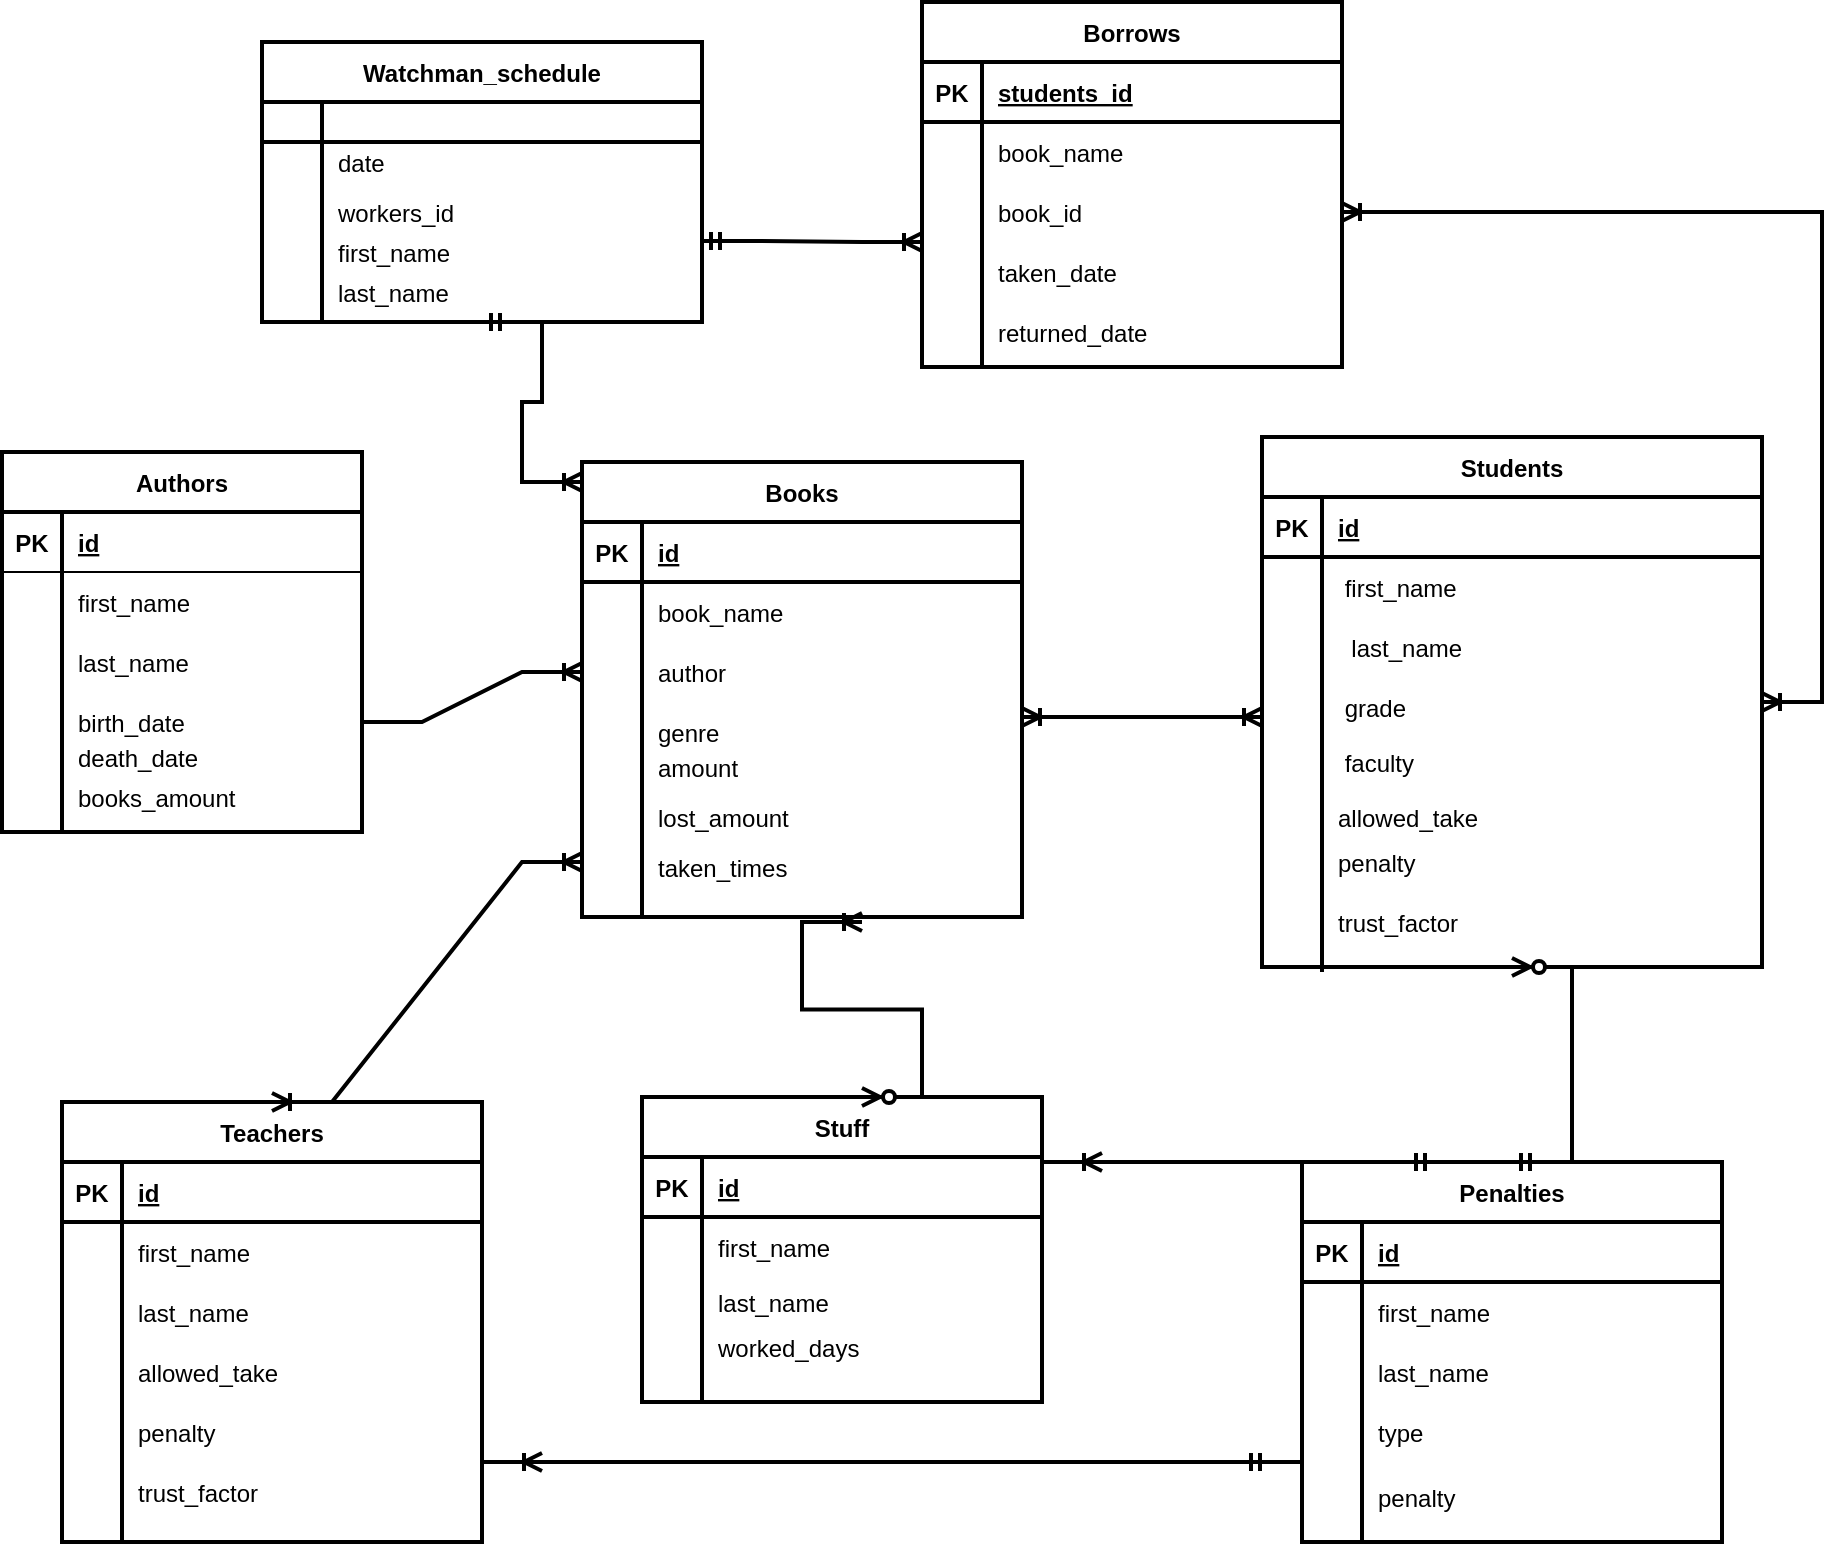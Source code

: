 <mxfile version="16.0.3" type="device"><diagram id="hEeaBkp4z5VmJzM6uXSj" name="Page-1"><mxGraphModel dx="1382" dy="658" grid="1" gridSize="10" guides="1" tooltips="1" connect="1" arrows="1" fold="1" page="1" pageScale="1" pageWidth="1920" pageHeight="1200" background="none" math="0" shadow="0"><root><mxCell id="0"/><mxCell id="1" parent="0"/><mxCell id="mgxB7uXAOUfb5MDVC44M-40" value="Authors" style="shape=table;startSize=30;container=1;collapsible=1;childLayout=tableLayout;fixedRows=1;rowLines=0;fontStyle=1;align=center;resizeLast=1;strokeWidth=2;" vertex="1" parent="1"><mxGeometry x="70" y="325" width="180" height="190" as="geometry"/></mxCell><mxCell id="mgxB7uXAOUfb5MDVC44M-41" value="" style="shape=partialRectangle;collapsible=0;dropTarget=0;pointerEvents=0;fillColor=none;top=0;left=0;bottom=1;right=0;points=[[0,0.5],[1,0.5]];portConstraint=eastwest;" vertex="1" parent="mgxB7uXAOUfb5MDVC44M-40"><mxGeometry y="30" width="180" height="30" as="geometry"/></mxCell><mxCell id="mgxB7uXAOUfb5MDVC44M-42" value="PK" style="shape=partialRectangle;connectable=0;fillColor=none;top=0;left=0;bottom=0;right=0;fontStyle=1;overflow=hidden;" vertex="1" parent="mgxB7uXAOUfb5MDVC44M-41"><mxGeometry width="30" height="30" as="geometry"><mxRectangle width="30" height="30" as="alternateBounds"/></mxGeometry></mxCell><mxCell id="mgxB7uXAOUfb5MDVC44M-43" value="id" style="shape=partialRectangle;connectable=0;fillColor=none;top=0;left=0;bottom=0;right=0;align=left;spacingLeft=6;fontStyle=5;overflow=hidden;" vertex="1" parent="mgxB7uXAOUfb5MDVC44M-41"><mxGeometry x="30" width="150" height="30" as="geometry"><mxRectangle width="150" height="30" as="alternateBounds"/></mxGeometry></mxCell><mxCell id="mgxB7uXAOUfb5MDVC44M-44" value="" style="shape=partialRectangle;collapsible=0;dropTarget=0;pointerEvents=0;fillColor=none;top=0;left=0;bottom=0;right=0;points=[[0,0.5],[1,0.5]];portConstraint=eastwest;" vertex="1" parent="mgxB7uXAOUfb5MDVC44M-40"><mxGeometry y="60" width="180" height="30" as="geometry"/></mxCell><mxCell id="mgxB7uXAOUfb5MDVC44M-45" value="" style="shape=partialRectangle;connectable=0;fillColor=none;top=0;left=0;bottom=0;right=0;editable=1;overflow=hidden;" vertex="1" parent="mgxB7uXAOUfb5MDVC44M-44"><mxGeometry width="30" height="30" as="geometry"><mxRectangle width="30" height="30" as="alternateBounds"/></mxGeometry></mxCell><mxCell id="mgxB7uXAOUfb5MDVC44M-46" value="first_name" style="shape=partialRectangle;connectable=0;fillColor=none;top=0;left=0;bottom=0;right=0;align=left;spacingLeft=6;overflow=hidden;" vertex="1" parent="mgxB7uXAOUfb5MDVC44M-44"><mxGeometry x="30" width="150" height="30" as="geometry"><mxRectangle width="150" height="30" as="alternateBounds"/></mxGeometry></mxCell><mxCell id="mgxB7uXAOUfb5MDVC44M-47" value="" style="shape=partialRectangle;collapsible=0;dropTarget=0;pointerEvents=0;fillColor=none;top=0;left=0;bottom=0;right=0;points=[[0,0.5],[1,0.5]];portConstraint=eastwest;" vertex="1" parent="mgxB7uXAOUfb5MDVC44M-40"><mxGeometry y="90" width="180" height="30" as="geometry"/></mxCell><mxCell id="mgxB7uXAOUfb5MDVC44M-48" value="" style="shape=partialRectangle;connectable=0;fillColor=none;top=0;left=0;bottom=0;right=0;editable=1;overflow=hidden;" vertex="1" parent="mgxB7uXAOUfb5MDVC44M-47"><mxGeometry width="30" height="30" as="geometry"><mxRectangle width="30" height="30" as="alternateBounds"/></mxGeometry></mxCell><mxCell id="mgxB7uXAOUfb5MDVC44M-49" value="last_name" style="shape=partialRectangle;connectable=0;fillColor=none;top=0;left=0;bottom=0;right=0;align=left;spacingLeft=6;overflow=hidden;" vertex="1" parent="mgxB7uXAOUfb5MDVC44M-47"><mxGeometry x="30" width="150" height="30" as="geometry"><mxRectangle width="150" height="30" as="alternateBounds"/></mxGeometry></mxCell><mxCell id="mgxB7uXAOUfb5MDVC44M-50" value="" style="shape=partialRectangle;collapsible=0;dropTarget=0;pointerEvents=0;fillColor=none;top=0;left=0;bottom=0;right=0;points=[[0,0.5],[1,0.5]];portConstraint=eastwest;" vertex="1" parent="mgxB7uXAOUfb5MDVC44M-40"><mxGeometry y="120" width="180" height="30" as="geometry"/></mxCell><mxCell id="mgxB7uXAOUfb5MDVC44M-51" value="" style="shape=partialRectangle;connectable=0;fillColor=none;top=0;left=0;bottom=0;right=0;editable=1;overflow=hidden;" vertex="1" parent="mgxB7uXAOUfb5MDVC44M-50"><mxGeometry width="30" height="30" as="geometry"><mxRectangle width="30" height="30" as="alternateBounds"/></mxGeometry></mxCell><mxCell id="mgxB7uXAOUfb5MDVC44M-52" value="birth_date" style="shape=partialRectangle;connectable=0;fillColor=none;top=0;left=0;bottom=0;right=0;align=left;spacingLeft=6;overflow=hidden;" vertex="1" parent="mgxB7uXAOUfb5MDVC44M-50"><mxGeometry x="30" width="150" height="30" as="geometry"><mxRectangle width="150" height="30" as="alternateBounds"/></mxGeometry></mxCell><mxCell id="mgxB7uXAOUfb5MDVC44M-53" value="" style="shape=partialRectangle;collapsible=0;dropTarget=0;pointerEvents=0;fillColor=none;top=0;left=0;bottom=0;right=0;points=[[0,0.5],[1,0.5]];portConstraint=eastwest;" vertex="1" parent="1"><mxGeometry x="70" y="462.5" width="180" height="30" as="geometry"/></mxCell><mxCell id="mgxB7uXAOUfb5MDVC44M-54" value="" style="shape=partialRectangle;connectable=0;fillColor=none;top=0;left=0;bottom=0;right=0;editable=1;overflow=hidden;" vertex="1" parent="mgxB7uXAOUfb5MDVC44M-53"><mxGeometry width="30" height="30" as="geometry"><mxRectangle width="30" height="30" as="alternateBounds"/></mxGeometry></mxCell><mxCell id="mgxB7uXAOUfb5MDVC44M-55" value="death_date" style="shape=partialRectangle;connectable=0;fillColor=none;top=0;left=0;bottom=0;right=0;align=left;spacingLeft=6;overflow=hidden;" vertex="1" parent="mgxB7uXAOUfb5MDVC44M-53"><mxGeometry x="30" width="150" height="30" as="geometry"><mxRectangle width="150" height="30" as="alternateBounds"/></mxGeometry></mxCell><mxCell id="mgxB7uXAOUfb5MDVC44M-56" value="" style="shape=partialRectangle;collapsible=0;dropTarget=0;pointerEvents=0;fillColor=none;top=0;left=0;bottom=0;right=0;points=[[0,0.5],[1,0.5]];portConstraint=eastwest;" vertex="1" parent="1"><mxGeometry x="70" y="482.5" width="180" height="30" as="geometry"/></mxCell><mxCell id="mgxB7uXAOUfb5MDVC44M-57" value="" style="shape=partialRectangle;connectable=0;fillColor=none;top=0;left=0;bottom=0;right=0;editable=1;overflow=hidden;" vertex="1" parent="mgxB7uXAOUfb5MDVC44M-56"><mxGeometry width="30" height="30" as="geometry"><mxRectangle width="30" height="30" as="alternateBounds"/></mxGeometry></mxCell><mxCell id="mgxB7uXAOUfb5MDVC44M-58" value="books_amount" style="shape=partialRectangle;connectable=0;fillColor=none;top=0;left=0;bottom=0;right=0;align=left;spacingLeft=6;overflow=hidden;" vertex="1" parent="mgxB7uXAOUfb5MDVC44M-56"><mxGeometry x="30" width="150" height="30" as="geometry"><mxRectangle width="150" height="30" as="alternateBounds"/></mxGeometry></mxCell><mxCell id="mgxB7uXAOUfb5MDVC44M-63" value="Books" style="shape=table;startSize=30;container=1;collapsible=1;childLayout=tableLayout;fixedRows=1;rowLines=0;fontStyle=1;align=center;resizeLast=1;strokeWidth=2;" vertex="1" parent="1"><mxGeometry x="360" y="330" width="220" height="227.5" as="geometry"/></mxCell><mxCell id="mgxB7uXAOUfb5MDVC44M-64" value="" style="shape=partialRectangle;collapsible=0;dropTarget=0;pointerEvents=0;fillColor=none;top=0;left=0;bottom=1;right=0;points=[[0,0.5],[1,0.5]];portConstraint=eastwest;strokeWidth=2;" vertex="1" parent="mgxB7uXAOUfb5MDVC44M-63"><mxGeometry y="30" width="220" height="30" as="geometry"/></mxCell><mxCell id="mgxB7uXAOUfb5MDVC44M-65" value="PK" style="shape=partialRectangle;connectable=0;fillColor=none;top=0;left=0;bottom=0;right=0;fontStyle=1;overflow=hidden;strokeWidth=2;" vertex="1" parent="mgxB7uXAOUfb5MDVC44M-64"><mxGeometry width="30" height="30" as="geometry"><mxRectangle width="30" height="30" as="alternateBounds"/></mxGeometry></mxCell><mxCell id="mgxB7uXAOUfb5MDVC44M-66" value="id" style="shape=partialRectangle;connectable=0;fillColor=none;top=0;left=0;bottom=0;right=0;align=left;spacingLeft=6;fontStyle=5;overflow=hidden;strokeWidth=2;" vertex="1" parent="mgxB7uXAOUfb5MDVC44M-64"><mxGeometry x="30" width="190" height="30" as="geometry"><mxRectangle width="190" height="30" as="alternateBounds"/></mxGeometry></mxCell><mxCell id="mgxB7uXAOUfb5MDVC44M-67" value="" style="shape=partialRectangle;collapsible=0;dropTarget=0;pointerEvents=0;fillColor=none;top=0;left=0;bottom=0;right=0;points=[[0,0.5],[1,0.5]];portConstraint=eastwest;strokeWidth=2;" vertex="1" parent="mgxB7uXAOUfb5MDVC44M-63"><mxGeometry y="60" width="220" height="30" as="geometry"/></mxCell><mxCell id="mgxB7uXAOUfb5MDVC44M-68" value="" style="shape=partialRectangle;connectable=0;fillColor=none;top=0;left=0;bottom=0;right=0;editable=1;overflow=hidden;strokeWidth=2;" vertex="1" parent="mgxB7uXAOUfb5MDVC44M-67"><mxGeometry width="30" height="30" as="geometry"><mxRectangle width="30" height="30" as="alternateBounds"/></mxGeometry></mxCell><mxCell id="mgxB7uXAOUfb5MDVC44M-69" value="book_name" style="shape=partialRectangle;connectable=0;fillColor=none;top=0;left=0;bottom=0;right=0;align=left;spacingLeft=6;overflow=hidden;strokeWidth=2;" vertex="1" parent="mgxB7uXAOUfb5MDVC44M-67"><mxGeometry x="30" width="190" height="30" as="geometry"><mxRectangle width="190" height="30" as="alternateBounds"/></mxGeometry></mxCell><mxCell id="mgxB7uXAOUfb5MDVC44M-70" value="" style="shape=partialRectangle;collapsible=0;dropTarget=0;pointerEvents=0;fillColor=none;top=0;left=0;bottom=0;right=0;points=[[0,0.5],[1,0.5]];portConstraint=eastwest;strokeWidth=2;" vertex="1" parent="mgxB7uXAOUfb5MDVC44M-63"><mxGeometry y="90" width="220" height="30" as="geometry"/></mxCell><mxCell id="mgxB7uXAOUfb5MDVC44M-71" value="" style="shape=partialRectangle;connectable=0;fillColor=none;top=0;left=0;bottom=0;right=0;editable=1;overflow=hidden;strokeWidth=2;" vertex="1" parent="mgxB7uXAOUfb5MDVC44M-70"><mxGeometry width="30" height="30" as="geometry"><mxRectangle width="30" height="30" as="alternateBounds"/></mxGeometry></mxCell><mxCell id="mgxB7uXAOUfb5MDVC44M-72" value="author" style="shape=partialRectangle;connectable=0;fillColor=none;top=0;left=0;bottom=0;right=0;align=left;spacingLeft=6;overflow=hidden;strokeWidth=2;" vertex="1" parent="mgxB7uXAOUfb5MDVC44M-70"><mxGeometry x="30" width="190" height="30" as="geometry"><mxRectangle width="190" height="30" as="alternateBounds"/></mxGeometry></mxCell><mxCell id="mgxB7uXAOUfb5MDVC44M-73" value="" style="shape=partialRectangle;collapsible=0;dropTarget=0;pointerEvents=0;fillColor=none;top=0;left=0;bottom=0;right=0;points=[[0,0.5],[1,0.5]];portConstraint=eastwest;strokeWidth=2;" vertex="1" parent="mgxB7uXAOUfb5MDVC44M-63"><mxGeometry y="120" width="220" height="30" as="geometry"/></mxCell><mxCell id="mgxB7uXAOUfb5MDVC44M-74" value="" style="shape=partialRectangle;connectable=0;fillColor=none;top=0;left=0;bottom=0;right=0;editable=1;overflow=hidden;strokeWidth=2;" vertex="1" parent="mgxB7uXAOUfb5MDVC44M-73"><mxGeometry width="30" height="30" as="geometry"><mxRectangle width="30" height="30" as="alternateBounds"/></mxGeometry></mxCell><mxCell id="mgxB7uXAOUfb5MDVC44M-75" value="genre" style="shape=partialRectangle;connectable=0;fillColor=none;top=0;left=0;bottom=0;right=0;align=left;spacingLeft=6;overflow=hidden;strokeWidth=2;" vertex="1" parent="mgxB7uXAOUfb5MDVC44M-73"><mxGeometry x="30" width="190" height="30" as="geometry"><mxRectangle width="190" height="30" as="alternateBounds"/></mxGeometry></mxCell><mxCell id="mgxB7uXAOUfb5MDVC44M-76" value="Penalties" style="shape=table;startSize=30;container=1;collapsible=1;childLayout=tableLayout;fixedRows=1;rowLines=0;fontStyle=1;align=center;resizeLast=1;strokeWidth=2;" vertex="1" parent="1"><mxGeometry x="720" y="680" width="210" height="190" as="geometry"/></mxCell><mxCell id="mgxB7uXAOUfb5MDVC44M-77" value="" style="shape=partialRectangle;collapsible=0;dropTarget=0;pointerEvents=0;fillColor=none;top=0;left=0;bottom=1;right=0;points=[[0,0.5],[1,0.5]];portConstraint=eastwest;strokeWidth=2;" vertex="1" parent="mgxB7uXAOUfb5MDVC44M-76"><mxGeometry y="30" width="210" height="30" as="geometry"/></mxCell><mxCell id="mgxB7uXAOUfb5MDVC44M-78" value="PK" style="shape=partialRectangle;connectable=0;fillColor=none;top=0;left=0;bottom=0;right=0;fontStyle=1;overflow=hidden;strokeWidth=2;" vertex="1" parent="mgxB7uXAOUfb5MDVC44M-77"><mxGeometry width="30" height="30" as="geometry"><mxRectangle width="30" height="30" as="alternateBounds"/></mxGeometry></mxCell><mxCell id="mgxB7uXAOUfb5MDVC44M-79" value="id" style="shape=partialRectangle;connectable=0;fillColor=none;top=0;left=0;bottom=0;right=0;align=left;spacingLeft=6;fontStyle=5;overflow=hidden;strokeWidth=2;" vertex="1" parent="mgxB7uXAOUfb5MDVC44M-77"><mxGeometry x="30" width="180" height="30" as="geometry"><mxRectangle width="180" height="30" as="alternateBounds"/></mxGeometry></mxCell><mxCell id="mgxB7uXAOUfb5MDVC44M-80" value="" style="shape=partialRectangle;collapsible=0;dropTarget=0;pointerEvents=0;fillColor=none;top=0;left=0;bottom=0;right=0;points=[[0,0.5],[1,0.5]];portConstraint=eastwest;strokeWidth=2;" vertex="1" parent="mgxB7uXAOUfb5MDVC44M-76"><mxGeometry y="60" width="210" height="30" as="geometry"/></mxCell><mxCell id="mgxB7uXAOUfb5MDVC44M-81" value="" style="shape=partialRectangle;connectable=0;fillColor=none;top=0;left=0;bottom=0;right=0;editable=1;overflow=hidden;strokeWidth=2;" vertex="1" parent="mgxB7uXAOUfb5MDVC44M-80"><mxGeometry width="30" height="30" as="geometry"><mxRectangle width="30" height="30" as="alternateBounds"/></mxGeometry></mxCell><mxCell id="mgxB7uXAOUfb5MDVC44M-82" value="first_name" style="shape=partialRectangle;connectable=0;fillColor=none;top=0;left=0;bottom=0;right=0;align=left;spacingLeft=6;overflow=hidden;strokeWidth=2;" vertex="1" parent="mgxB7uXAOUfb5MDVC44M-80"><mxGeometry x="30" width="180" height="30" as="geometry"><mxRectangle width="180" height="30" as="alternateBounds"/></mxGeometry></mxCell><mxCell id="mgxB7uXAOUfb5MDVC44M-83" value="" style="shape=partialRectangle;collapsible=0;dropTarget=0;pointerEvents=0;fillColor=none;top=0;left=0;bottom=0;right=0;points=[[0,0.5],[1,0.5]];portConstraint=eastwest;strokeWidth=2;" vertex="1" parent="mgxB7uXAOUfb5MDVC44M-76"><mxGeometry y="90" width="210" height="30" as="geometry"/></mxCell><mxCell id="mgxB7uXAOUfb5MDVC44M-84" value="" style="shape=partialRectangle;connectable=0;fillColor=none;top=0;left=0;bottom=0;right=0;editable=1;overflow=hidden;strokeWidth=2;" vertex="1" parent="mgxB7uXAOUfb5MDVC44M-83"><mxGeometry width="30" height="30" as="geometry"><mxRectangle width="30" height="30" as="alternateBounds"/></mxGeometry></mxCell><mxCell id="mgxB7uXAOUfb5MDVC44M-85" value="last_name" style="shape=partialRectangle;connectable=0;fillColor=none;top=0;left=0;bottom=0;right=0;align=left;spacingLeft=6;overflow=hidden;strokeWidth=2;" vertex="1" parent="mgxB7uXAOUfb5MDVC44M-83"><mxGeometry x="30" width="180" height="30" as="geometry"><mxRectangle width="180" height="30" as="alternateBounds"/></mxGeometry></mxCell><mxCell id="mgxB7uXAOUfb5MDVC44M-86" value="" style="shape=partialRectangle;collapsible=0;dropTarget=0;pointerEvents=0;fillColor=none;top=0;left=0;bottom=0;right=0;points=[[0,0.5],[1,0.5]];portConstraint=eastwest;strokeWidth=2;" vertex="1" parent="mgxB7uXAOUfb5MDVC44M-76"><mxGeometry y="120" width="210" height="30" as="geometry"/></mxCell><mxCell id="mgxB7uXAOUfb5MDVC44M-87" value="" style="shape=partialRectangle;connectable=0;fillColor=none;top=0;left=0;bottom=0;right=0;editable=1;overflow=hidden;strokeWidth=2;" vertex="1" parent="mgxB7uXAOUfb5MDVC44M-86"><mxGeometry width="30" height="30" as="geometry"><mxRectangle width="30" height="30" as="alternateBounds"/></mxGeometry></mxCell><mxCell id="mgxB7uXAOUfb5MDVC44M-88" value="type" style="shape=partialRectangle;connectable=0;fillColor=none;top=0;left=0;bottom=0;right=0;align=left;spacingLeft=6;overflow=hidden;strokeWidth=2;" vertex="1" parent="mgxB7uXAOUfb5MDVC44M-86"><mxGeometry x="30" width="180" height="30" as="geometry"><mxRectangle width="180" height="30" as="alternateBounds"/></mxGeometry></mxCell><mxCell id="mgxB7uXAOUfb5MDVC44M-89" value="Students" style="shape=table;startSize=30;container=1;collapsible=1;childLayout=tableLayout;fixedRows=1;rowLines=0;fontStyle=1;align=center;resizeLast=1;strokeWidth=2;" vertex="1" parent="1"><mxGeometry x="700" y="317.5" width="250" height="265" as="geometry"/></mxCell><mxCell id="mgxB7uXAOUfb5MDVC44M-90" value="" style="shape=partialRectangle;collapsible=0;dropTarget=0;pointerEvents=0;fillColor=none;top=0;left=0;bottom=1;right=0;points=[[0,0.5],[1,0.5]];portConstraint=eastwest;strokeWidth=2;" vertex="1" parent="mgxB7uXAOUfb5MDVC44M-89"><mxGeometry y="30" width="250" height="30" as="geometry"/></mxCell><mxCell id="mgxB7uXAOUfb5MDVC44M-91" value="PK" style="shape=partialRectangle;connectable=0;fillColor=none;top=0;left=0;bottom=0;right=0;fontStyle=1;overflow=hidden;strokeWidth=2;" vertex="1" parent="mgxB7uXAOUfb5MDVC44M-90"><mxGeometry width="30" height="30" as="geometry"><mxRectangle width="30" height="30" as="alternateBounds"/></mxGeometry></mxCell><mxCell id="mgxB7uXAOUfb5MDVC44M-92" value="id" style="shape=partialRectangle;connectable=0;fillColor=none;top=0;left=0;bottom=0;right=0;align=left;spacingLeft=6;fontStyle=5;overflow=hidden;strokeWidth=2;" vertex="1" parent="mgxB7uXAOUfb5MDVC44M-90"><mxGeometry x="30" width="220" height="30" as="geometry"><mxRectangle width="220" height="30" as="alternateBounds"/></mxGeometry></mxCell><mxCell id="mgxB7uXAOUfb5MDVC44M-93" value="" style="shape=partialRectangle;collapsible=0;dropTarget=0;pointerEvents=0;fillColor=none;top=0;left=0;bottom=0;right=0;points=[[0,0.5],[1,0.5]];portConstraint=eastwest;strokeWidth=2;" vertex="1" parent="mgxB7uXAOUfb5MDVC44M-89"><mxGeometry y="60" width="250" height="30" as="geometry"/></mxCell><mxCell id="mgxB7uXAOUfb5MDVC44M-94" value="" style="shape=partialRectangle;connectable=0;fillColor=none;top=0;left=0;bottom=0;right=0;editable=1;overflow=hidden;strokeWidth=2;" vertex="1" parent="mgxB7uXAOUfb5MDVC44M-93"><mxGeometry width="30" height="30" as="geometry"><mxRectangle width="30" height="30" as="alternateBounds"/></mxGeometry></mxCell><mxCell id="mgxB7uXAOUfb5MDVC44M-95" value=" first_name" style="shape=partialRectangle;connectable=0;fillColor=none;top=0;left=0;bottom=0;right=0;align=left;spacingLeft=6;overflow=hidden;strokeWidth=2;" vertex="1" parent="mgxB7uXAOUfb5MDVC44M-93"><mxGeometry x="30" width="220" height="30" as="geometry"><mxRectangle width="220" height="30" as="alternateBounds"/></mxGeometry></mxCell><mxCell id="mgxB7uXAOUfb5MDVC44M-96" value="" style="shape=partialRectangle;collapsible=0;dropTarget=0;pointerEvents=0;fillColor=none;top=0;left=0;bottom=0;right=0;points=[[0,0.5],[1,0.5]];portConstraint=eastwest;strokeWidth=2;" vertex="1" parent="mgxB7uXAOUfb5MDVC44M-89"><mxGeometry y="90" width="250" height="30" as="geometry"/></mxCell><mxCell id="mgxB7uXAOUfb5MDVC44M-97" value="" style="shape=partialRectangle;connectable=0;fillColor=none;top=0;left=0;bottom=0;right=0;editable=1;overflow=hidden;strokeWidth=2;" vertex="1" parent="mgxB7uXAOUfb5MDVC44M-96"><mxGeometry width="30" height="30" as="geometry"><mxRectangle width="30" height="30" as="alternateBounds"/></mxGeometry></mxCell><mxCell id="mgxB7uXAOUfb5MDVC44M-98" value="  last_name" style="shape=partialRectangle;connectable=0;fillColor=none;top=0;left=0;bottom=0;right=0;align=left;spacingLeft=6;overflow=hidden;strokeWidth=2;" vertex="1" parent="mgxB7uXAOUfb5MDVC44M-96"><mxGeometry x="30" width="220" height="30" as="geometry"><mxRectangle width="220" height="30" as="alternateBounds"/></mxGeometry></mxCell><mxCell id="mgxB7uXAOUfb5MDVC44M-99" value="" style="shape=partialRectangle;collapsible=0;dropTarget=0;pointerEvents=0;fillColor=none;top=0;left=0;bottom=0;right=0;points=[[0,0.5],[1,0.5]];portConstraint=eastwest;strokeWidth=2;" vertex="1" parent="mgxB7uXAOUfb5MDVC44M-89"><mxGeometry y="120" width="250" height="30" as="geometry"/></mxCell><mxCell id="mgxB7uXAOUfb5MDVC44M-100" value="" style="shape=partialRectangle;connectable=0;fillColor=none;top=0;left=0;bottom=0;right=0;editable=1;overflow=hidden;strokeWidth=2;" vertex="1" parent="mgxB7uXAOUfb5MDVC44M-99"><mxGeometry width="30" height="30" as="geometry"><mxRectangle width="30" height="30" as="alternateBounds"/></mxGeometry></mxCell><mxCell id="mgxB7uXAOUfb5MDVC44M-101" value=" grade" style="shape=partialRectangle;connectable=0;fillColor=none;top=0;left=0;bottom=0;right=0;align=left;spacingLeft=6;overflow=hidden;strokeWidth=2;" vertex="1" parent="mgxB7uXAOUfb5MDVC44M-99"><mxGeometry x="30" width="220" height="30" as="geometry"><mxRectangle width="220" height="30" as="alternateBounds"/></mxGeometry></mxCell><mxCell id="mgxB7uXAOUfb5MDVC44M-102" value="Stuff" style="shape=table;startSize=30;container=1;collapsible=1;childLayout=tableLayout;fixedRows=1;rowLines=0;fontStyle=1;align=center;resizeLast=1;strokeWidth=2;" vertex="1" parent="1"><mxGeometry x="390" y="647.5" width="200" height="152.5" as="geometry"/></mxCell><mxCell id="mgxB7uXAOUfb5MDVC44M-103" value="" style="shape=partialRectangle;collapsible=0;dropTarget=0;pointerEvents=0;fillColor=none;top=0;left=0;bottom=1;right=0;points=[[0,0.5],[1,0.5]];portConstraint=eastwest;strokeWidth=2;" vertex="1" parent="mgxB7uXAOUfb5MDVC44M-102"><mxGeometry y="30" width="200" height="30" as="geometry"/></mxCell><mxCell id="mgxB7uXAOUfb5MDVC44M-104" value="PK" style="shape=partialRectangle;connectable=0;fillColor=none;top=0;left=0;bottom=0;right=0;fontStyle=1;overflow=hidden;strokeWidth=2;" vertex="1" parent="mgxB7uXAOUfb5MDVC44M-103"><mxGeometry width="30" height="30" as="geometry"><mxRectangle width="30" height="30" as="alternateBounds"/></mxGeometry></mxCell><mxCell id="mgxB7uXAOUfb5MDVC44M-105" value="id" style="shape=partialRectangle;connectable=0;fillColor=none;top=0;left=0;bottom=0;right=0;align=left;spacingLeft=6;fontStyle=5;overflow=hidden;strokeWidth=2;" vertex="1" parent="mgxB7uXAOUfb5MDVC44M-103"><mxGeometry x="30" width="170" height="30" as="geometry"><mxRectangle width="170" height="30" as="alternateBounds"/></mxGeometry></mxCell><mxCell id="mgxB7uXAOUfb5MDVC44M-106" value="" style="shape=partialRectangle;collapsible=0;dropTarget=0;pointerEvents=0;fillColor=none;top=0;left=0;bottom=0;right=0;points=[[0,0.5],[1,0.5]];portConstraint=eastwest;strokeWidth=2;" vertex="1" parent="mgxB7uXAOUfb5MDVC44M-102"><mxGeometry y="60" width="200" height="30" as="geometry"/></mxCell><mxCell id="mgxB7uXAOUfb5MDVC44M-107" value="" style="shape=partialRectangle;connectable=0;fillColor=none;top=0;left=0;bottom=0;right=0;editable=1;overflow=hidden;strokeWidth=2;" vertex="1" parent="mgxB7uXAOUfb5MDVC44M-106"><mxGeometry width="30" height="30" as="geometry"><mxRectangle width="30" height="30" as="alternateBounds"/></mxGeometry></mxCell><mxCell id="mgxB7uXAOUfb5MDVC44M-108" value="first_name" style="shape=partialRectangle;connectable=0;fillColor=none;top=0;left=0;bottom=0;right=0;align=left;spacingLeft=6;overflow=hidden;strokeWidth=2;" vertex="1" parent="mgxB7uXAOUfb5MDVC44M-106"><mxGeometry x="30" width="170" height="30" as="geometry"><mxRectangle width="170" height="30" as="alternateBounds"/></mxGeometry></mxCell><mxCell id="mgxB7uXAOUfb5MDVC44M-109" value="" style="shape=partialRectangle;collapsible=0;dropTarget=0;pointerEvents=0;fillColor=none;top=0;left=0;bottom=0;right=0;points=[[0,0.5],[1,0.5]];portConstraint=eastwest;strokeWidth=2;" vertex="1" parent="mgxB7uXAOUfb5MDVC44M-102"><mxGeometry y="90" width="200" height="25" as="geometry"/></mxCell><mxCell id="mgxB7uXAOUfb5MDVC44M-110" value="" style="shape=partialRectangle;connectable=0;fillColor=none;top=0;left=0;bottom=0;right=0;editable=1;overflow=hidden;strokeWidth=2;" vertex="1" parent="mgxB7uXAOUfb5MDVC44M-109"><mxGeometry width="30" height="25" as="geometry"><mxRectangle width="30" height="25" as="alternateBounds"/></mxGeometry></mxCell><mxCell id="mgxB7uXAOUfb5MDVC44M-111" value="last_name" style="shape=partialRectangle;connectable=0;fillColor=none;top=0;left=0;bottom=0;right=0;align=left;spacingLeft=6;overflow=hidden;strokeWidth=2;" vertex="1" parent="mgxB7uXAOUfb5MDVC44M-109"><mxGeometry x="30" width="170" height="25" as="geometry"><mxRectangle width="170" height="25" as="alternateBounds"/></mxGeometry></mxCell><mxCell id="mgxB7uXAOUfb5MDVC44M-112" value="" style="shape=partialRectangle;collapsible=0;dropTarget=0;pointerEvents=0;fillColor=none;top=0;left=0;bottom=0;right=0;points=[[0,0.5],[1,0.5]];portConstraint=eastwest;strokeWidth=2;" vertex="1" parent="mgxB7uXAOUfb5MDVC44M-102"><mxGeometry y="115" width="200" height="20" as="geometry"/></mxCell><mxCell id="mgxB7uXAOUfb5MDVC44M-113" value="" style="shape=partialRectangle;connectable=0;fillColor=none;top=0;left=0;bottom=0;right=0;editable=1;overflow=hidden;strokeWidth=2;" vertex="1" parent="mgxB7uXAOUfb5MDVC44M-112"><mxGeometry width="30" height="20" as="geometry"><mxRectangle width="30" height="20" as="alternateBounds"/></mxGeometry></mxCell><mxCell id="mgxB7uXAOUfb5MDVC44M-114" value="worked_days" style="shape=partialRectangle;connectable=0;fillColor=none;top=0;left=0;bottom=0;right=0;align=left;spacingLeft=6;overflow=hidden;strokeWidth=2;" vertex="1" parent="mgxB7uXAOUfb5MDVC44M-112"><mxGeometry x="30" width="170" height="20" as="geometry"><mxRectangle width="170" height="20" as="alternateBounds"/></mxGeometry></mxCell><mxCell id="mgxB7uXAOUfb5MDVC44M-128" value="Teachers" style="shape=table;startSize=30;container=1;collapsible=1;childLayout=tableLayout;fixedRows=1;rowLines=0;fontStyle=1;align=center;resizeLast=1;strokeWidth=2;" vertex="1" parent="1"><mxGeometry x="100" y="650" width="210" height="220" as="geometry"/></mxCell><mxCell id="mgxB7uXAOUfb5MDVC44M-129" value="" style="shape=partialRectangle;collapsible=0;dropTarget=0;pointerEvents=0;fillColor=none;top=0;left=0;bottom=1;right=0;points=[[0,0.5],[1,0.5]];portConstraint=eastwest;strokeWidth=2;" vertex="1" parent="mgxB7uXAOUfb5MDVC44M-128"><mxGeometry y="30" width="210" height="30" as="geometry"/></mxCell><mxCell id="mgxB7uXAOUfb5MDVC44M-130" value="PK" style="shape=partialRectangle;connectable=0;fillColor=none;top=0;left=0;bottom=0;right=0;fontStyle=1;overflow=hidden;strokeWidth=2;" vertex="1" parent="mgxB7uXAOUfb5MDVC44M-129"><mxGeometry width="30" height="30" as="geometry"><mxRectangle width="30" height="30" as="alternateBounds"/></mxGeometry></mxCell><mxCell id="mgxB7uXAOUfb5MDVC44M-131" value="id" style="shape=partialRectangle;connectable=0;fillColor=none;top=0;left=0;bottom=0;right=0;align=left;spacingLeft=6;fontStyle=5;overflow=hidden;strokeWidth=2;" vertex="1" parent="mgxB7uXAOUfb5MDVC44M-129"><mxGeometry x="30" width="180" height="30" as="geometry"><mxRectangle width="180" height="30" as="alternateBounds"/></mxGeometry></mxCell><mxCell id="mgxB7uXAOUfb5MDVC44M-132" value="" style="shape=partialRectangle;collapsible=0;dropTarget=0;pointerEvents=0;fillColor=none;top=0;left=0;bottom=0;right=0;points=[[0,0.5],[1,0.5]];portConstraint=eastwest;strokeWidth=2;" vertex="1" parent="mgxB7uXAOUfb5MDVC44M-128"><mxGeometry y="60" width="210" height="30" as="geometry"/></mxCell><mxCell id="mgxB7uXAOUfb5MDVC44M-133" value="" style="shape=partialRectangle;connectable=0;fillColor=none;top=0;left=0;bottom=0;right=0;editable=1;overflow=hidden;strokeWidth=2;" vertex="1" parent="mgxB7uXAOUfb5MDVC44M-132"><mxGeometry width="30" height="30" as="geometry"><mxRectangle width="30" height="30" as="alternateBounds"/></mxGeometry></mxCell><mxCell id="mgxB7uXAOUfb5MDVC44M-134" value="first_name" style="shape=partialRectangle;connectable=0;fillColor=none;top=0;left=0;bottom=0;right=0;align=left;spacingLeft=6;overflow=hidden;strokeWidth=2;" vertex="1" parent="mgxB7uXAOUfb5MDVC44M-132"><mxGeometry x="30" width="180" height="30" as="geometry"><mxRectangle width="180" height="30" as="alternateBounds"/></mxGeometry></mxCell><mxCell id="mgxB7uXAOUfb5MDVC44M-135" value="" style="shape=partialRectangle;collapsible=0;dropTarget=0;pointerEvents=0;fillColor=none;top=0;left=0;bottom=0;right=0;points=[[0,0.5],[1,0.5]];portConstraint=eastwest;strokeWidth=2;" vertex="1" parent="mgxB7uXAOUfb5MDVC44M-128"><mxGeometry y="90" width="210" height="30" as="geometry"/></mxCell><mxCell id="mgxB7uXAOUfb5MDVC44M-136" value="" style="shape=partialRectangle;connectable=0;fillColor=none;top=0;left=0;bottom=0;right=0;editable=1;overflow=hidden;strokeWidth=2;" vertex="1" parent="mgxB7uXAOUfb5MDVC44M-135"><mxGeometry width="30" height="30" as="geometry"><mxRectangle width="30" height="30" as="alternateBounds"/></mxGeometry></mxCell><mxCell id="mgxB7uXAOUfb5MDVC44M-137" value="last_name" style="shape=partialRectangle;connectable=0;fillColor=none;top=0;left=0;bottom=0;right=0;align=left;spacingLeft=6;overflow=hidden;strokeWidth=2;" vertex="1" parent="mgxB7uXAOUfb5MDVC44M-135"><mxGeometry x="30" width="180" height="30" as="geometry"><mxRectangle width="180" height="30" as="alternateBounds"/></mxGeometry></mxCell><mxCell id="mgxB7uXAOUfb5MDVC44M-138" value="" style="shape=partialRectangle;collapsible=0;dropTarget=0;pointerEvents=0;fillColor=none;top=0;left=0;bottom=0;right=0;points=[[0,0.5],[1,0.5]];portConstraint=eastwest;strokeWidth=2;" vertex="1" parent="mgxB7uXAOUfb5MDVC44M-128"><mxGeometry y="120" width="210" height="30" as="geometry"/></mxCell><mxCell id="mgxB7uXAOUfb5MDVC44M-139" value="" style="shape=partialRectangle;connectable=0;fillColor=none;top=0;left=0;bottom=0;right=0;editable=1;overflow=hidden;strokeWidth=2;" vertex="1" parent="mgxB7uXAOUfb5MDVC44M-138"><mxGeometry width="30" height="30" as="geometry"><mxRectangle width="30" height="30" as="alternateBounds"/></mxGeometry></mxCell><mxCell id="mgxB7uXAOUfb5MDVC44M-140" value="allowed_take" style="shape=partialRectangle;connectable=0;fillColor=none;top=0;left=0;bottom=0;right=0;align=left;spacingLeft=6;overflow=hidden;strokeWidth=2;" vertex="1" parent="mgxB7uXAOUfb5MDVC44M-138"><mxGeometry x="30" width="180" height="30" as="geometry"><mxRectangle width="180" height="30" as="alternateBounds"/></mxGeometry></mxCell><mxCell id="mgxB7uXAOUfb5MDVC44M-141" value="Borrows" style="shape=table;startSize=30;container=1;collapsible=1;childLayout=tableLayout;fixedRows=1;rowLines=0;fontStyle=1;align=center;resizeLast=1;strokeWidth=2;" vertex="1" parent="1"><mxGeometry x="530" y="100" width="210" height="182.5" as="geometry"/></mxCell><mxCell id="mgxB7uXAOUfb5MDVC44M-142" value="" style="shape=partialRectangle;collapsible=0;dropTarget=0;pointerEvents=0;fillColor=none;top=0;left=0;bottom=1;right=0;points=[[0,0.5],[1,0.5]];portConstraint=eastwest;strokeWidth=2;" vertex="1" parent="mgxB7uXAOUfb5MDVC44M-141"><mxGeometry y="30" width="210" height="30" as="geometry"/></mxCell><mxCell id="mgxB7uXAOUfb5MDVC44M-143" value="PK" style="shape=partialRectangle;connectable=0;fillColor=none;top=0;left=0;bottom=0;right=0;fontStyle=1;overflow=hidden;strokeWidth=2;" vertex="1" parent="mgxB7uXAOUfb5MDVC44M-142"><mxGeometry width="30" height="30" as="geometry"><mxRectangle width="30" height="30" as="alternateBounds"/></mxGeometry></mxCell><mxCell id="mgxB7uXAOUfb5MDVC44M-144" value="students_id" style="shape=partialRectangle;connectable=0;fillColor=none;top=0;left=0;bottom=0;right=0;align=left;spacingLeft=6;fontStyle=5;overflow=hidden;strokeWidth=2;" vertex="1" parent="mgxB7uXAOUfb5MDVC44M-142"><mxGeometry x="30" width="180" height="30" as="geometry"><mxRectangle width="180" height="30" as="alternateBounds"/></mxGeometry></mxCell><mxCell id="mgxB7uXAOUfb5MDVC44M-145" value="" style="shape=partialRectangle;collapsible=0;dropTarget=0;pointerEvents=0;fillColor=none;top=0;left=0;bottom=0;right=0;points=[[0,0.5],[1,0.5]];portConstraint=eastwest;strokeWidth=2;" vertex="1" parent="mgxB7uXAOUfb5MDVC44M-141"><mxGeometry y="60" width="210" height="30" as="geometry"/></mxCell><mxCell id="mgxB7uXAOUfb5MDVC44M-146" value="" style="shape=partialRectangle;connectable=0;fillColor=none;top=0;left=0;bottom=0;right=0;editable=1;overflow=hidden;strokeWidth=2;" vertex="1" parent="mgxB7uXAOUfb5MDVC44M-145"><mxGeometry width="30" height="30" as="geometry"><mxRectangle width="30" height="30" as="alternateBounds"/></mxGeometry></mxCell><mxCell id="mgxB7uXAOUfb5MDVC44M-147" value="book_name" style="shape=partialRectangle;connectable=0;fillColor=none;top=0;left=0;bottom=0;right=0;align=left;spacingLeft=6;overflow=hidden;strokeWidth=2;" vertex="1" parent="mgxB7uXAOUfb5MDVC44M-145"><mxGeometry x="30" width="180" height="30" as="geometry"><mxRectangle width="180" height="30" as="alternateBounds"/></mxGeometry></mxCell><mxCell id="mgxB7uXAOUfb5MDVC44M-148" value="" style="shape=partialRectangle;collapsible=0;dropTarget=0;pointerEvents=0;fillColor=none;top=0;left=0;bottom=0;right=0;points=[[0,0.5],[1,0.5]];portConstraint=eastwest;strokeWidth=2;" vertex="1" parent="mgxB7uXAOUfb5MDVC44M-141"><mxGeometry y="90" width="210" height="30" as="geometry"/></mxCell><mxCell id="mgxB7uXAOUfb5MDVC44M-149" value="" style="shape=partialRectangle;connectable=0;fillColor=none;top=0;left=0;bottom=0;right=0;editable=1;overflow=hidden;strokeWidth=2;" vertex="1" parent="mgxB7uXAOUfb5MDVC44M-148"><mxGeometry width="30" height="30" as="geometry"><mxRectangle width="30" height="30" as="alternateBounds"/></mxGeometry></mxCell><mxCell id="mgxB7uXAOUfb5MDVC44M-150" value="book_id" style="shape=partialRectangle;connectable=0;fillColor=none;top=0;left=0;bottom=0;right=0;align=left;spacingLeft=6;overflow=hidden;strokeWidth=2;" vertex="1" parent="mgxB7uXAOUfb5MDVC44M-148"><mxGeometry x="30" width="180" height="30" as="geometry"><mxRectangle width="180" height="30" as="alternateBounds"/></mxGeometry></mxCell><mxCell id="mgxB7uXAOUfb5MDVC44M-151" value="" style="shape=partialRectangle;collapsible=0;dropTarget=0;pointerEvents=0;fillColor=none;top=0;left=0;bottom=0;right=0;points=[[0,0.5],[1,0.5]];portConstraint=eastwest;strokeWidth=2;" vertex="1" parent="mgxB7uXAOUfb5MDVC44M-141"><mxGeometry y="120" width="210" height="30" as="geometry"/></mxCell><mxCell id="mgxB7uXAOUfb5MDVC44M-152" value="" style="shape=partialRectangle;connectable=0;fillColor=none;top=0;left=0;bottom=0;right=0;editable=1;overflow=hidden;strokeWidth=2;" vertex="1" parent="mgxB7uXAOUfb5MDVC44M-151"><mxGeometry width="30" height="30" as="geometry"><mxRectangle width="30" height="30" as="alternateBounds"/></mxGeometry></mxCell><mxCell id="mgxB7uXAOUfb5MDVC44M-153" value="taken_date" style="shape=partialRectangle;connectable=0;fillColor=none;top=0;left=0;bottom=0;right=0;align=left;spacingLeft=6;overflow=hidden;strokeWidth=2;" vertex="1" parent="mgxB7uXAOUfb5MDVC44M-151"><mxGeometry x="30" width="180" height="30" as="geometry"><mxRectangle width="180" height="30" as="alternateBounds"/></mxGeometry></mxCell><mxCell id="mgxB7uXAOUfb5MDVC44M-154" value="amount" style="shape=partialRectangle;connectable=0;fillColor=none;top=0;left=0;bottom=0;right=0;align=left;spacingLeft=6;overflow=hidden;strokeWidth=2;" vertex="1" parent="1"><mxGeometry x="390" y="467.5" width="180" height="30" as="geometry"><mxRectangle width="180" height="30" as="alternateBounds"/></mxGeometry></mxCell><mxCell id="mgxB7uXAOUfb5MDVC44M-155" value="lost_amount" style="shape=partialRectangle;connectable=0;fillColor=none;top=0;left=0;bottom=0;right=0;align=left;spacingLeft=6;overflow=hidden;strokeWidth=2;" vertex="1" parent="1"><mxGeometry x="390" y="497.5" width="180" height="20" as="geometry"><mxRectangle width="180" height="30" as="alternateBounds"/></mxGeometry></mxCell><mxCell id="mgxB7uXAOUfb5MDVC44M-156" value="taken_times" style="shape=partialRectangle;connectable=0;fillColor=none;top=0;left=0;bottom=0;right=0;align=left;spacingLeft=6;overflow=hidden;strokeWidth=2;" vertex="1" parent="1"><mxGeometry x="390" y="517.5" width="180" height="30" as="geometry"><mxRectangle width="180" height="30" as="alternateBounds"/></mxGeometry></mxCell><mxCell id="mgxB7uXAOUfb5MDVC44M-157" value=" faculty" style="shape=partialRectangle;connectable=0;fillColor=none;top=0;left=0;bottom=0;right=0;align=left;spacingLeft=6;overflow=hidden;strokeWidth=2;" vertex="1" parent="1"><mxGeometry x="730" y="465" width="180" height="30" as="geometry"><mxRectangle width="180" height="30" as="alternateBounds"/></mxGeometry></mxCell><mxCell id="mgxB7uXAOUfb5MDVC44M-158" value="   allowed_take" style="shape=partialRectangle;connectable=0;fillColor=none;top=0;left=0;bottom=0;right=0;align=left;spacingLeft=6;overflow=hidden;strokeWidth=2;" vertex="1" parent="1"><mxGeometry x="720" y="492.5" width="180" height="30" as="geometry"><mxRectangle width="180" height="30" as="alternateBounds"/></mxGeometry></mxCell><mxCell id="mgxB7uXAOUfb5MDVC44M-160" value="penalty" style="shape=partialRectangle;connectable=0;fillColor=none;top=0;left=0;bottom=0;right=0;align=left;spacingLeft=6;overflow=hidden;strokeWidth=2;" vertex="1" parent="1"><mxGeometry x="730" y="515" width="180" height="30" as="geometry"><mxRectangle width="180" height="30" as="alternateBounds"/></mxGeometry></mxCell><mxCell id="mgxB7uXAOUfb5MDVC44M-161" value="trust_factor" style="shape=partialRectangle;connectable=0;fillColor=none;top=0;left=0;bottom=0;right=0;align=left;spacingLeft=6;overflow=hidden;strokeWidth=2;" vertex="1" parent="1"><mxGeometry x="730" y="545" width="180" height="30" as="geometry"><mxRectangle width="180" height="30" as="alternateBounds"/></mxGeometry></mxCell><mxCell id="mgxB7uXAOUfb5MDVC44M-162" value="penalty" style="shape=partialRectangle;connectable=0;fillColor=none;top=0;left=0;bottom=0;right=0;align=left;spacingLeft=6;overflow=hidden;strokeWidth=2;" vertex="1" parent="1"><mxGeometry x="750" y="832.5" width="180" height="30" as="geometry"><mxRectangle width="180" height="30" as="alternateBounds"/></mxGeometry></mxCell><mxCell id="mgxB7uXAOUfb5MDVC44M-163" value="penalty" style="shape=partialRectangle;connectable=0;fillColor=none;top=0;left=0;bottom=0;right=0;align=left;spacingLeft=6;overflow=hidden;strokeWidth=2;" vertex="1" parent="1"><mxGeometry x="130" y="800" width="180" height="30" as="geometry"><mxRectangle width="180" height="30" as="alternateBounds"/></mxGeometry></mxCell><mxCell id="mgxB7uXAOUfb5MDVC44M-164" value="trust_factor" style="shape=partialRectangle;connectable=0;fillColor=none;top=0;left=0;bottom=0;right=0;align=left;spacingLeft=6;overflow=hidden;strokeWidth=2;" vertex="1" parent="1"><mxGeometry x="130" y="830" width="180" height="30" as="geometry"><mxRectangle width="180" height="30" as="alternateBounds"/></mxGeometry></mxCell><mxCell id="mgxB7uXAOUfb5MDVC44M-180" value="Watchman_schedule" style="shape=table;startSize=30;container=1;collapsible=1;childLayout=tableLayout;fixedRows=1;rowLines=0;fontStyle=1;align=center;resizeLast=1;strokeWidth=2;" vertex="1" parent="1"><mxGeometry x="200" y="120" width="220" height="140" as="geometry"/></mxCell><mxCell id="mgxB7uXAOUfb5MDVC44M-181" value="" style="shape=partialRectangle;collapsible=0;dropTarget=0;pointerEvents=0;fillColor=none;top=0;left=0;bottom=1;right=0;points=[[0,0.5],[1,0.5]];portConstraint=eastwest;strokeWidth=2;" vertex="1" parent="mgxB7uXAOUfb5MDVC44M-180"><mxGeometry y="30" width="220" height="20" as="geometry"/></mxCell><mxCell id="mgxB7uXAOUfb5MDVC44M-182" value="" style="shape=partialRectangle;connectable=0;fillColor=none;top=0;left=0;bottom=0;right=0;fontStyle=1;overflow=hidden;strokeWidth=2;" vertex="1" parent="mgxB7uXAOUfb5MDVC44M-181"><mxGeometry width="30" height="20" as="geometry"><mxRectangle width="30" height="20" as="alternateBounds"/></mxGeometry></mxCell><mxCell id="mgxB7uXAOUfb5MDVC44M-183" value="" style="shape=partialRectangle;connectable=0;fillColor=none;top=0;left=0;bottom=0;right=0;align=left;spacingLeft=6;fontStyle=5;overflow=hidden;strokeWidth=2;" vertex="1" parent="mgxB7uXAOUfb5MDVC44M-181"><mxGeometry x="30" width="190" height="20" as="geometry"><mxRectangle width="190" height="20" as="alternateBounds"/></mxGeometry></mxCell><mxCell id="mgxB7uXAOUfb5MDVC44M-187" value="" style="shape=partialRectangle;collapsible=0;dropTarget=0;pointerEvents=0;fillColor=none;top=0;left=0;bottom=0;right=0;points=[[0,0.5],[1,0.5]];portConstraint=eastwest;strokeWidth=2;" vertex="1" parent="mgxB7uXAOUfb5MDVC44M-180"><mxGeometry y="50" width="220" height="20" as="geometry"/></mxCell><mxCell id="mgxB7uXAOUfb5MDVC44M-188" value="" style="shape=partialRectangle;connectable=0;fillColor=none;top=0;left=0;bottom=0;right=0;editable=1;overflow=hidden;strokeWidth=2;" vertex="1" parent="mgxB7uXAOUfb5MDVC44M-187"><mxGeometry width="30" height="20" as="geometry"><mxRectangle width="30" height="20" as="alternateBounds"/></mxGeometry></mxCell><mxCell id="mgxB7uXAOUfb5MDVC44M-189" value="date" style="shape=partialRectangle;connectable=0;fillColor=none;top=0;left=0;bottom=0;right=0;align=left;spacingLeft=6;overflow=hidden;strokeWidth=2;" vertex="1" parent="mgxB7uXAOUfb5MDVC44M-187"><mxGeometry x="30" width="190" height="20" as="geometry"><mxRectangle width="190" height="20" as="alternateBounds"/></mxGeometry></mxCell><mxCell id="mgxB7uXAOUfb5MDVC44M-190" value="" style="shape=partialRectangle;collapsible=0;dropTarget=0;pointerEvents=0;fillColor=none;top=0;left=0;bottom=0;right=0;points=[[0,0.5],[1,0.5]];portConstraint=eastwest;strokeWidth=2;" vertex="1" parent="mgxB7uXAOUfb5MDVC44M-180"><mxGeometry y="70" width="220" height="20" as="geometry"/></mxCell><mxCell id="mgxB7uXAOUfb5MDVC44M-191" value="" style="shape=partialRectangle;connectable=0;fillColor=none;top=0;left=0;bottom=0;right=0;editable=1;overflow=hidden;strokeWidth=2;" vertex="1" parent="mgxB7uXAOUfb5MDVC44M-190"><mxGeometry width="30" height="20" as="geometry"><mxRectangle width="30" height="20" as="alternateBounds"/></mxGeometry></mxCell><mxCell id="mgxB7uXAOUfb5MDVC44M-192" value="" style="shape=partialRectangle;connectable=0;fillColor=none;top=0;left=0;bottom=0;right=0;align=left;spacingLeft=6;overflow=hidden;strokeWidth=2;" vertex="1" parent="mgxB7uXAOUfb5MDVC44M-190"><mxGeometry x="30" width="190" height="20" as="geometry"><mxRectangle width="190" height="20" as="alternateBounds"/></mxGeometry></mxCell><mxCell id="mgxB7uXAOUfb5MDVC44M-184" value="" style="shape=partialRectangle;collapsible=0;dropTarget=0;pointerEvents=0;fillColor=none;top=0;left=0;bottom=0;right=0;points=[[0,0.5],[1,0.5]];portConstraint=eastwest;strokeWidth=2;" vertex="1" parent="mgxB7uXAOUfb5MDVC44M-180"><mxGeometry y="90" width="220" height="30" as="geometry"/></mxCell><mxCell id="mgxB7uXAOUfb5MDVC44M-185" value="" style="shape=partialRectangle;connectable=0;fillColor=none;top=0;left=0;bottom=0;right=0;editable=1;overflow=hidden;strokeWidth=2;" vertex="1" parent="mgxB7uXAOUfb5MDVC44M-184"><mxGeometry width="30" height="30" as="geometry"><mxRectangle width="30" height="30" as="alternateBounds"/></mxGeometry></mxCell><mxCell id="mgxB7uXAOUfb5MDVC44M-186" value="" style="shape=partialRectangle;connectable=0;fillColor=none;top=0;left=0;bottom=0;right=0;align=left;spacingLeft=6;overflow=hidden;strokeWidth=2;" vertex="1" parent="mgxB7uXAOUfb5MDVC44M-184"><mxGeometry x="30" width="190" height="30" as="geometry"><mxRectangle width="190" height="30" as="alternateBounds"/></mxGeometry></mxCell><mxCell id="mgxB7uXAOUfb5MDVC44M-194" value="workers_id" style="shape=partialRectangle;connectable=0;fillColor=none;top=0;left=0;bottom=0;right=0;align=left;spacingLeft=6;overflow=hidden;strokeWidth=2;" vertex="1" parent="1"><mxGeometry x="230" y="195" width="190" height="20" as="geometry"><mxRectangle width="190" height="20" as="alternateBounds"/></mxGeometry></mxCell><mxCell id="mgxB7uXAOUfb5MDVC44M-195" value="first_name" style="shape=partialRectangle;connectable=0;fillColor=none;top=0;left=0;bottom=0;right=0;align=left;spacingLeft=6;overflow=hidden;strokeWidth=2;" vertex="1" parent="1"><mxGeometry x="230" y="215" width="190" height="20" as="geometry"><mxRectangle width="190" height="20" as="alternateBounds"/></mxGeometry></mxCell><mxCell id="mgxB7uXAOUfb5MDVC44M-196" value="last_name" style="shape=partialRectangle;connectable=0;fillColor=none;top=0;left=0;bottom=0;right=0;align=left;spacingLeft=6;overflow=hidden;strokeWidth=2;" vertex="1" parent="1"><mxGeometry x="230" y="235" width="190" height="20" as="geometry"><mxRectangle width="190" height="20" as="alternateBounds"/></mxGeometry></mxCell><mxCell id="mgxB7uXAOUfb5MDVC44M-197" value="returned_date" style="shape=partialRectangle;connectable=0;fillColor=none;top=0;left=0;bottom=0;right=0;align=left;spacingLeft=6;overflow=hidden;strokeWidth=2;" vertex="1" parent="1"><mxGeometry x="560" y="250" width="180" height="30" as="geometry"><mxRectangle width="180" height="30" as="alternateBounds"/></mxGeometry></mxCell><mxCell id="mgxB7uXAOUfb5MDVC44M-198" value="" style="endArrow=none;html=1;rounded=0;strokeWidth=2;" edge="1" parent="1"><mxGeometry relative="1" as="geometry"><mxPoint x="390" y="527.5" as="sourcePoint"/><mxPoint x="390" y="447.5" as="targetPoint"/><Array as="points"><mxPoint x="390" y="557.5"/></Array></mxGeometry></mxCell><mxCell id="mgxB7uXAOUfb5MDVC44M-199" value="" style="endArrow=none;html=1;rounded=0;strokeWidth=2;" edge="1" parent="1"><mxGeometry relative="1" as="geometry"><mxPoint x="100" y="492.5" as="sourcePoint"/><mxPoint x="100" y="412.5" as="targetPoint"/><Array as="points"><mxPoint x="100" y="515"/></Array></mxGeometry></mxCell><mxCell id="mgxB7uXAOUfb5MDVC44M-200" value="" style="endArrow=none;html=1;rounded=0;strokeWidth=2;" edge="1" parent="1"><mxGeometry relative="1" as="geometry"><mxPoint x="750" y="870" as="sourcePoint"/><mxPoint x="750" y="790" as="targetPoint"/><Array as="points"/></mxGeometry></mxCell><mxCell id="mgxB7uXAOUfb5MDVC44M-201" value="" style="endArrow=none;html=1;rounded=0;strokeWidth=2;" edge="1" parent="1"><mxGeometry relative="1" as="geometry"><mxPoint x="730" y="550" as="sourcePoint"/><mxPoint x="730" y="450" as="targetPoint"/><Array as="points"><mxPoint x="730" y="585"/></Array></mxGeometry></mxCell><mxCell id="mgxB7uXAOUfb5MDVC44M-202" value="" style="endArrow=none;html=1;rounded=0;strokeWidth=2;" edge="1" parent="1"><mxGeometry relative="1" as="geometry"><mxPoint x="420" y="770" as="sourcePoint"/><mxPoint x="420" y="690" as="targetPoint"/><Array as="points"><mxPoint x="420" y="800"/></Array></mxGeometry></mxCell><mxCell id="mgxB7uXAOUfb5MDVC44M-204" value="" style="endArrow=none;html=1;rounded=0;strokeWidth=2;" edge="1" parent="1"><mxGeometry relative="1" as="geometry"><mxPoint x="230" y="260" as="sourcePoint"/><mxPoint x="230" y="240" as="targetPoint"/><Array as="points"/></mxGeometry></mxCell><mxCell id="mgxB7uXAOUfb5MDVC44M-205" value="" style="endArrow=none;html=1;rounded=0;strokeWidth=2;" edge="1" parent="1"><mxGeometry relative="1" as="geometry"><mxPoint x="130" y="840" as="sourcePoint"/><mxPoint x="130" y="760" as="targetPoint"/><Array as="points"><mxPoint x="130" y="870"/><mxPoint x="130" y="820"/></Array></mxGeometry></mxCell><mxCell id="mgxB7uXAOUfb5MDVC44M-206" value="" style="endArrow=none;html=1;rounded=0;strokeWidth=2;" edge="1" parent="1"><mxGeometry relative="1" as="geometry"><mxPoint x="560" y="282.5" as="sourcePoint"/><mxPoint x="560" y="250" as="targetPoint"/><Array as="points"/></mxGeometry></mxCell><mxCell id="mgxB7uXAOUfb5MDVC44M-208" value="" style="edgeStyle=entityRelationEdgeStyle;fontSize=12;html=1;endArrow=ERoneToMany;rounded=0;strokeWidth=2;entryX=0;entryY=0.5;entryDx=0;entryDy=0;exitX=1;exitY=0.5;exitDx=0;exitDy=0;" edge="1" parent="1" source="mgxB7uXAOUfb5MDVC44M-50" target="mgxB7uXAOUfb5MDVC44M-70"><mxGeometry width="100" height="100" relative="1" as="geometry"><mxPoint x="260" y="436.91" as="sourcePoint"/><mxPoint x="350" y="436.5" as="targetPoint"/></mxGeometry></mxCell><mxCell id="mgxB7uXAOUfb5MDVC44M-214" value="" style="edgeStyle=entityRelationEdgeStyle;fontSize=12;html=1;endArrow=ERoneToMany;startArrow=ERoneToMany;rounded=0;strokeWidth=2;" edge="1" parent="1"><mxGeometry width="100" height="100" relative="1" as="geometry"><mxPoint x="580" y="457.5" as="sourcePoint"/><mxPoint x="700" y="457.5" as="targetPoint"/></mxGeometry></mxCell><mxCell id="mgxB7uXAOUfb5MDVC44M-219" value="" style="edgeStyle=entityRelationEdgeStyle;fontSize=12;html=1;endArrow=ERoneToMany;startArrow=ERoneToMany;rounded=0;strokeWidth=2;exitX=0.5;exitY=0;exitDx=0;exitDy=0;" edge="1" parent="1" source="mgxB7uXAOUfb5MDVC44M-128"><mxGeometry width="100" height="100" relative="1" as="geometry"><mxPoint x="410" y="660" as="sourcePoint"/><mxPoint x="360" y="530" as="targetPoint"/></mxGeometry></mxCell><mxCell id="mgxB7uXAOUfb5MDVC44M-220" value="" style="edgeStyle=entityRelationEdgeStyle;fontSize=12;html=1;endArrow=ERoneToMany;startArrow=ERmandOne;rounded=0;strokeWidth=2;" edge="1" parent="1"><mxGeometry width="100" height="100" relative="1" as="geometry"><mxPoint x="420" y="219.5" as="sourcePoint"/><mxPoint x="530" y="220" as="targetPoint"/></mxGeometry></mxCell><mxCell id="mgxB7uXAOUfb5MDVC44M-221" value="" style="edgeStyle=entityRelationEdgeStyle;fontSize=12;html=1;endArrow=ERoneToMany;startArrow=ERmandOne;rounded=0;strokeWidth=2;exitX=0.5;exitY=1;exitDx=0;exitDy=0;" edge="1" parent="1" source="mgxB7uXAOUfb5MDVC44M-180"><mxGeometry width="100" height="100" relative="1" as="geometry"><mxPoint x="850" y="160" as="sourcePoint"/><mxPoint x="360" y="340" as="targetPoint"/></mxGeometry></mxCell><mxCell id="mgxB7uXAOUfb5MDVC44M-222" value="" style="edgeStyle=entityRelationEdgeStyle;fontSize=12;html=1;endArrow=ERoneToMany;startArrow=ERoneToMany;rounded=0;strokeWidth=2;entryX=1;entryY=0.5;entryDx=0;entryDy=0;" edge="1" parent="1" source="mgxB7uXAOUfb5MDVC44M-89" target="mgxB7uXAOUfb5MDVC44M-148"><mxGeometry width="100" height="100" relative="1" as="geometry"><mxPoint x="870" y="230" as="sourcePoint"/><mxPoint x="970" y="130" as="targetPoint"/></mxGeometry></mxCell><mxCell id="mgxB7uXAOUfb5MDVC44M-225" value="" style="edgeStyle=entityRelationEdgeStyle;fontSize=12;html=1;endArrow=ERzeroToMany;startArrow=ERmandOne;rounded=0;strokeWidth=2;entryX=0.5;entryY=1;entryDx=0;entryDy=0;exitX=0.5;exitY=0;exitDx=0;exitDy=0;" edge="1" parent="1" source="mgxB7uXAOUfb5MDVC44M-76" target="mgxB7uXAOUfb5MDVC44M-89"><mxGeometry width="100" height="100" relative="1" as="geometry"><mxPoint x="1100" y="700" as="sourcePoint"/><mxPoint x="1180" y="520" as="targetPoint"/></mxGeometry></mxCell><mxCell id="mgxB7uXAOUfb5MDVC44M-227" value="" style="edgeStyle=entityRelationEdgeStyle;fontSize=12;html=1;endArrow=ERoneToMany;startArrow=ERmandOne;rounded=0;strokeWidth=2;" edge="1" parent="1"><mxGeometry width="100" height="100" relative="1" as="geometry"><mxPoint x="690" y="830" as="sourcePoint"/><mxPoint x="340" y="830" as="targetPoint"/></mxGeometry></mxCell><mxCell id="mgxB7uXAOUfb5MDVC44M-231" value="" style="edgeStyle=entityRelationEdgeStyle;fontSize=12;html=1;endArrow=ERoneToMany;startArrow=ERmandOne;rounded=0;targetPerimeterSpacing=5;strokeWidth=2;exitX=0.25;exitY=0;exitDx=0;exitDy=0;" edge="1" parent="1" source="mgxB7uXAOUfb5MDVC44M-76"><mxGeometry width="100" height="100" relative="1" as="geometry"><mxPoint x="990" y="780" as="sourcePoint"/><mxPoint x="620" y="680" as="targetPoint"/></mxGeometry></mxCell><mxCell id="mgxB7uXAOUfb5MDVC44M-232" value="" style="edgeStyle=entityRelationEdgeStyle;fontSize=12;html=1;endArrow=ERoneToMany;startArrow=ERzeroToMany;rounded=0;targetPerimeterSpacing=5;strokeWidth=2;" edge="1" parent="1"><mxGeometry width="100" height="100" relative="1" as="geometry"><mxPoint x="500" y="647.5" as="sourcePoint"/><mxPoint x="500" y="560" as="targetPoint"/></mxGeometry></mxCell></root></mxGraphModel></diagram></mxfile>